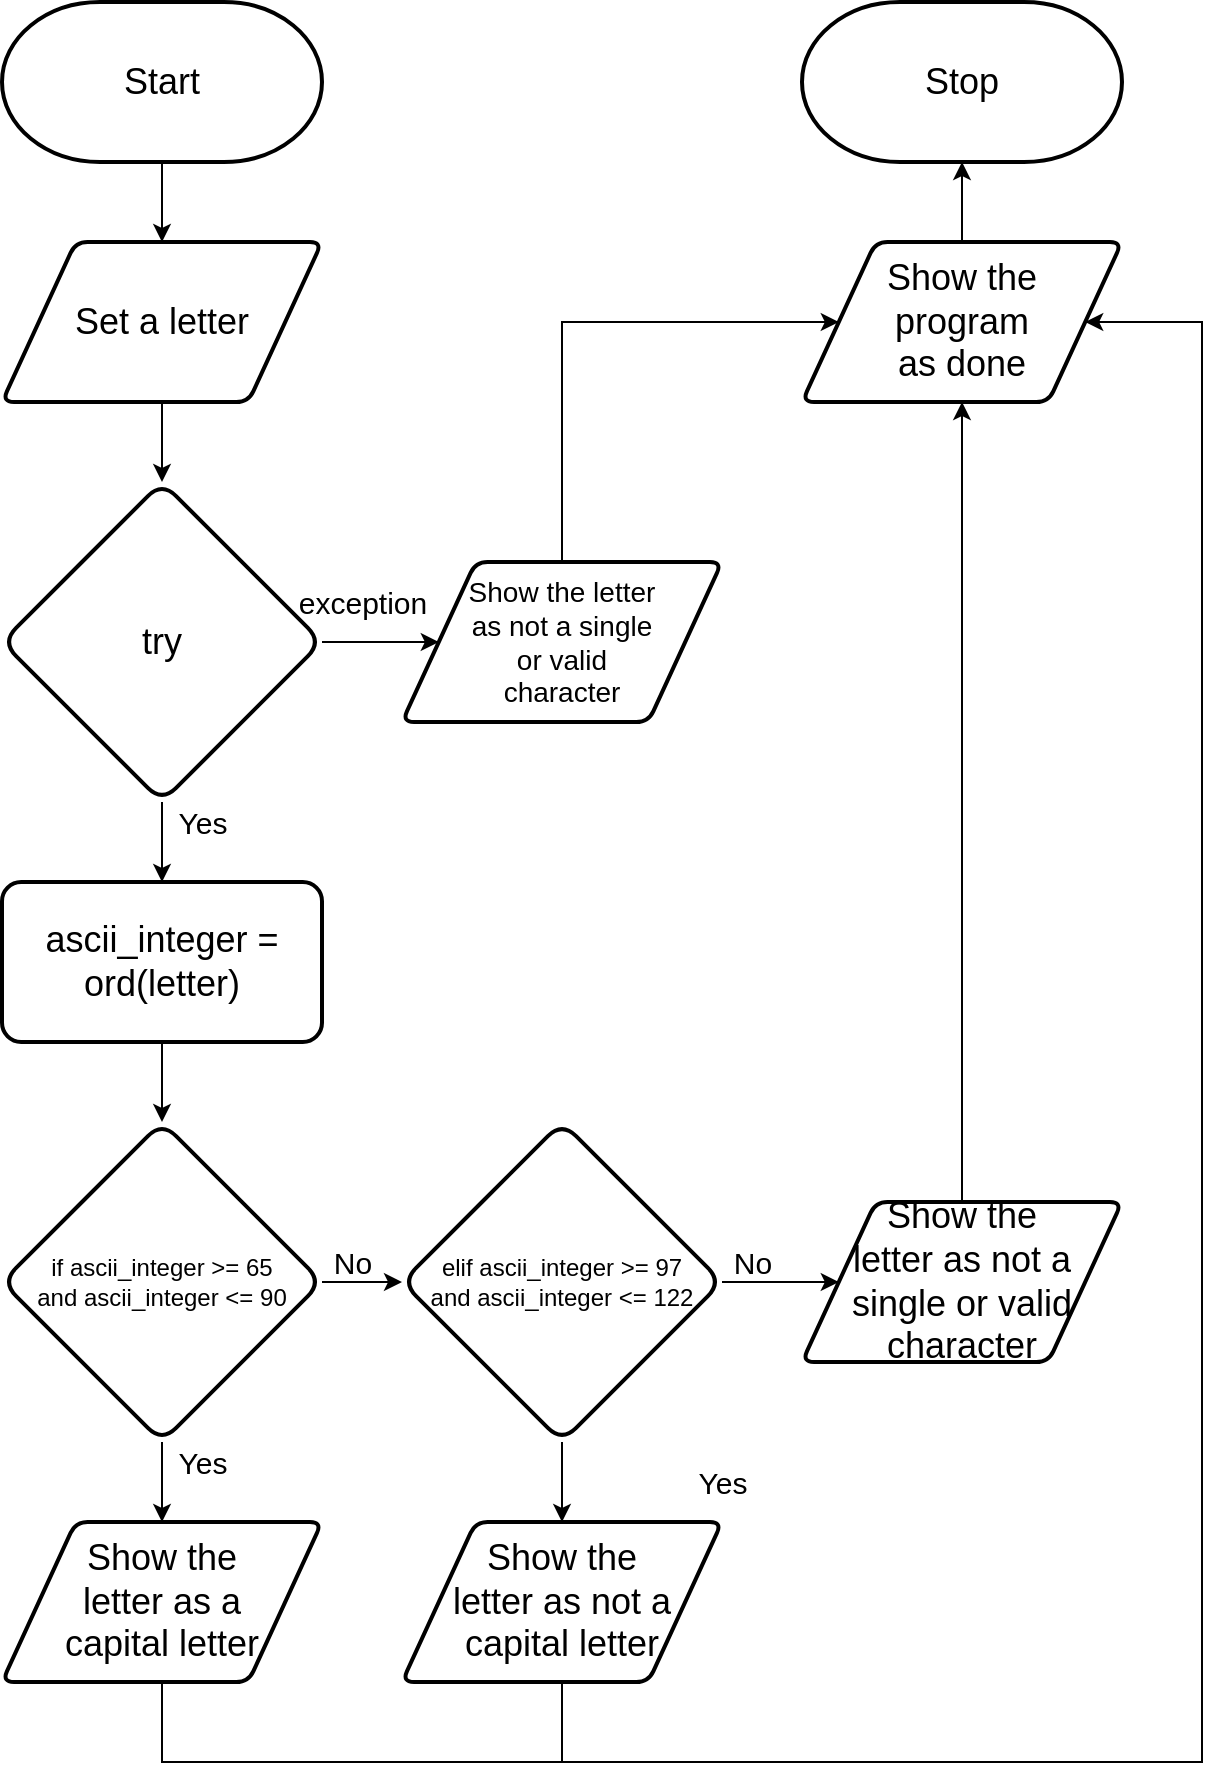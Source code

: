 <mxfile>
    <diagram id="A_tYOe9iZ1WcpGx81PBD" name="Page-1">
        <mxGraphModel dx="1726" dy="1750" grid="1" gridSize="10" guides="1" tooltips="1" connect="1" arrows="1" fold="1" page="1" pageScale="1" pageWidth="827" pageHeight="1169" math="0" shadow="0">
            <root>
                <mxCell id="0"/>
                <mxCell id="1" parent="0"/>
                <mxCell id="91" style="edgeStyle=none;html=1;entryX=0.5;entryY=0;entryDx=0;entryDy=0;" parent="1" source="24" target="90" edge="1">
                    <mxGeometry relative="1" as="geometry"/>
                </mxCell>
                <mxCell id="24" value="&lt;font style=&quot;font-size: 18px&quot;&gt;Start&lt;/font&gt;" style="strokeWidth=2;html=1;shape=mxgraph.flowchart.terminator;whiteSpace=wrap;" parent="1" vertex="1">
                    <mxGeometry width="160" height="80" as="geometry"/>
                </mxCell>
                <mxCell id="25" value="&lt;font style=&quot;font-size: 18px&quot;&gt;Stop&lt;/font&gt;" style="strokeWidth=2;html=1;shape=mxgraph.flowchart.terminator;whiteSpace=wrap;" parent="1" vertex="1">
                    <mxGeometry x="400" width="160" height="80" as="geometry"/>
                </mxCell>
                <mxCell id="29" style="edgeStyle=none;html=1;entryX=0.5;entryY=0;entryDx=0;entryDy=0;fontSize=18;" parent="1" edge="1">
                    <mxGeometry relative="1" as="geometry">
                        <mxPoint x="80" y="440" as="targetPoint"/>
                        <mxPoint x="80" y="400" as="sourcePoint"/>
                    </mxGeometry>
                </mxCell>
                <mxCell id="59" style="edgeStyle=none;html=1;entryX=0.5;entryY=1;entryDx=0;entryDy=0;entryPerimeter=0;fontFamily=Helvetica;fontSize=15;fontColor=default;" parent="1" source="47" target="25" edge="1">
                    <mxGeometry relative="1" as="geometry"/>
                </mxCell>
                <mxCell id="47" value="Show the &lt;br&gt;program &lt;br&gt;as done" style="shape=parallelogram;html=1;strokeWidth=2;perimeter=parallelogramPerimeter;whiteSpace=wrap;rounded=1;arcSize=12;size=0.23;fontSize=18;" parent="1" vertex="1">
                    <mxGeometry x="400" y="120" width="160" height="80" as="geometry"/>
                </mxCell>
                <mxCell id="77" style="edgeStyle=none;html=1;entryX=0.5;entryY=0;entryDx=0;entryDy=0;fontSize=13;" parent="1" edge="1">
                    <mxGeometry relative="1" as="geometry">
                        <mxPoint x="80" y="200" as="sourcePoint"/>
                        <mxPoint x="80" y="240" as="targetPoint"/>
                    </mxGeometry>
                </mxCell>
                <mxCell id="61" style="edgeStyle=none;rounded=0;html=1;entryX=0;entryY=0.5;entryDx=0;entryDy=0;fontFamily=Helvetica;fontSize=15;fontColor=default;strokeColor=default;" parent="1" target="142" edge="1">
                    <mxGeometry relative="1" as="geometry">
                        <mxPoint x="200" y="640" as="targetPoint"/>
                        <mxPoint x="160" y="640" as="sourcePoint"/>
                    </mxGeometry>
                </mxCell>
                <mxCell id="54" value="&lt;font style=&quot;font-size: 15px&quot;&gt;Yes&lt;/font&gt;" style="text;html=1;align=center;verticalAlign=middle;resizable=0;points=[];autosize=1;strokeColor=none;fillColor=none;fontSize=8;fontFamily=Helvetica;fontColor=default;" parent="1" vertex="1">
                    <mxGeometry x="80" y="720" width="40" height="20" as="geometry"/>
                </mxCell>
                <mxCell id="55" value="No" style="text;html=1;align=center;verticalAlign=middle;resizable=0;points=[];autosize=1;strokeColor=none;fillColor=none;fontSize=15;fontFamily=Helvetica;fontColor=default;" parent="1" vertex="1">
                    <mxGeometry x="160" y="620" width="30" height="20" as="geometry"/>
                </mxCell>
                <mxCell id="72" style="edgeStyle=none;rounded=0;html=1;entryX=0.5;entryY=1;entryDx=0;entryDy=0;" parent="1" target="47" edge="1">
                    <mxGeometry relative="1" as="geometry">
                        <mxPoint x="520" y="320" as="targetPoint"/>
                        <mxPoint x="480" y="600" as="sourcePoint"/>
                    </mxGeometry>
                </mxCell>
                <mxCell id="125" style="edgeStyle=none;html=1;" parent="1" source="79" edge="1">
                    <mxGeometry relative="1" as="geometry">
                        <mxPoint x="80" y="760" as="targetPoint"/>
                    </mxGeometry>
                </mxCell>
                <mxCell id="79" value="&lt;font style=&quot;font-size: 12px;&quot;&gt;if ascii_integer &amp;gt;= 65&lt;br style=&quot;font-size: 12px;&quot;&gt;and ascii_integer &amp;lt;= 90&lt;br style=&quot;font-size: 12px;&quot;&gt;&lt;/font&gt;" style="rhombus;whiteSpace=wrap;html=1;rounded=1;fontFamily=Helvetica;fontSize=12;fontColor=default;strokeColor=default;strokeWidth=2;fillColor=default;" parent="1" vertex="1">
                    <mxGeometry y="560" width="160" height="160" as="geometry"/>
                </mxCell>
                <mxCell id="85" style="edgeStyle=none;html=1;entryX=0;entryY=0.5;entryDx=0;entryDy=0;fontSize=13;" parent="1" source="80" target="84" edge="1">
                    <mxGeometry relative="1" as="geometry"/>
                </mxCell>
                <mxCell id="80" value="&lt;font&gt;&lt;font style=&quot;font-size: 18px&quot;&gt;try&lt;/font&gt;&lt;br&gt;&lt;/font&gt;" style="rhombus;whiteSpace=wrap;html=1;rounded=1;fontFamily=Helvetica;fontSize=11;fontColor=default;strokeColor=default;strokeWidth=2;fillColor=default;" parent="1" vertex="1">
                    <mxGeometry y="240" width="160" height="160" as="geometry"/>
                </mxCell>
                <mxCell id="83" value="&lt;font style=&quot;font-size: 15px&quot;&gt;Yes&lt;/font&gt;" style="text;html=1;align=center;verticalAlign=middle;resizable=0;points=[];autosize=1;strokeColor=none;fillColor=none;fontSize=8;fontFamily=Helvetica;fontColor=default;" parent="1" vertex="1">
                    <mxGeometry x="80" y="400" width="40" height="20" as="geometry"/>
                </mxCell>
                <mxCell id="87" style="edgeStyle=none;html=1;entryX=0;entryY=0.5;entryDx=0;entryDy=0;fontSize=13;rounded=0;" parent="1" source="84" target="47" edge="1">
                    <mxGeometry relative="1" as="geometry">
                        <Array as="points">
                            <mxPoint x="280" y="160"/>
                        </Array>
                    </mxGeometry>
                </mxCell>
                <mxCell id="84" value="Show the letter&lt;br&gt;as not a single&lt;br&gt;or valid&lt;br&gt;character" style="shape=parallelogram;html=1;strokeWidth=2;perimeter=parallelogramPerimeter;whiteSpace=wrap;rounded=1;arcSize=12;size=0.23;fontSize=14;" parent="1" vertex="1">
                    <mxGeometry x="200" y="280" width="160" height="80" as="geometry"/>
                </mxCell>
                <mxCell id="86" value="&lt;font style=&quot;font-size: 15px&quot;&gt;exception&lt;/font&gt;" style="text;html=1;align=center;verticalAlign=middle;resizable=0;points=[];autosize=1;strokeColor=none;fillColor=none;fontSize=8;fontFamily=Helvetica;fontColor=default;" parent="1" vertex="1">
                    <mxGeometry x="140" y="290" width="80" height="20" as="geometry"/>
                </mxCell>
                <mxCell id="124" style="edgeStyle=none;html=1;" parent="1" source="88" target="79" edge="1">
                    <mxGeometry relative="1" as="geometry"/>
                </mxCell>
                <mxCell id="88" value="ascii_integer = ord(letter)" style="whiteSpace=wrap;html=1;fontSize=18;strokeWidth=2;rounded=1;arcSize=12;" parent="1" vertex="1">
                    <mxGeometry y="440" width="160" height="80" as="geometry"/>
                </mxCell>
                <mxCell id="90" value="Set a letter" style="shape=parallelogram;html=1;strokeWidth=2;perimeter=parallelogramPerimeter;whiteSpace=wrap;rounded=1;arcSize=12;size=0.23;fontSize=18;" parent="1" vertex="1">
                    <mxGeometry y="120" width="160" height="80" as="geometry"/>
                </mxCell>
                <mxCell id="143" style="edgeStyle=orthogonalEdgeStyle;rounded=0;html=1;entryX=0;entryY=0.5;entryDx=0;entryDy=0;" parent="1" source="142" edge="1">
                    <mxGeometry relative="1" as="geometry">
                        <mxPoint x="418.4" y="640" as="targetPoint"/>
                    </mxGeometry>
                </mxCell>
                <mxCell id="147" style="edgeStyle=orthogonalEdgeStyle;rounded=0;html=1;" parent="1" source="142" target="146" edge="1">
                    <mxGeometry relative="1" as="geometry"/>
                </mxCell>
                <mxCell id="142" value="&lt;font style=&quot;font-size: 12px&quot;&gt;&lt;span style=&quot;font-size: 12px&quot;&gt;elif&amp;nbsp;&lt;/span&gt;ascii_integer &amp;gt;= 97&lt;br&gt;and ascii_integer &amp;lt;= 122&lt;br style=&quot;font-size: 12px&quot;&gt;&lt;/font&gt;" style="rhombus;whiteSpace=wrap;html=1;rounded=1;fontFamily=Helvetica;fontSize=12;fontColor=default;strokeColor=default;strokeWidth=2;fillColor=default;" parent="1" vertex="1">
                    <mxGeometry x="200" y="560" width="160" height="160" as="geometry"/>
                </mxCell>
                <mxCell id="144" value="&lt;font style=&quot;font-size: 15px&quot;&gt;Yes&lt;/font&gt;" style="text;html=1;align=center;verticalAlign=middle;resizable=0;points=[];autosize=1;strokeColor=none;fillColor=none;fontSize=8;fontFamily=Helvetica;fontColor=default;" parent="1" vertex="1">
                    <mxGeometry x="340" y="730" width="40" height="20" as="geometry"/>
                </mxCell>
                <mxCell id="145" value="No" style="text;html=1;align=center;verticalAlign=middle;resizable=0;points=[];autosize=1;strokeColor=none;fillColor=none;fontSize=15;fontFamily=Helvetica;fontColor=default;" parent="1" vertex="1">
                    <mxGeometry x="360" y="620" width="30" height="20" as="geometry"/>
                </mxCell>
                <mxCell id="155" style="edgeStyle=orthogonalEdgeStyle;rounded=0;html=1;fontSize=12;endArrow=none;endFill=0;" edge="1" parent="1" source="146">
                    <mxGeometry relative="1" as="geometry">
                        <mxPoint x="280" y="880" as="targetPoint"/>
                    </mxGeometry>
                </mxCell>
                <mxCell id="146" value="&lt;span style=&quot;font-size: 18px&quot;&gt;Show the&lt;/span&gt;&lt;br style=&quot;font-size: 18px&quot;&gt;&lt;span style=&quot;font-size: 18px&quot;&gt;letter&amp;nbsp;&lt;/span&gt;&lt;span style=&quot;font-size: 18px&quot;&gt;as not a&lt;/span&gt;&lt;br style=&quot;font-size: 18px&quot;&gt;&lt;span style=&quot;font-size: 18px&quot;&gt;capital letter&lt;/span&gt;" style="shape=parallelogram;html=1;strokeWidth=2;perimeter=parallelogramPerimeter;whiteSpace=wrap;rounded=1;arcSize=12;size=0.23;fontSize=14;" parent="1" vertex="1">
                    <mxGeometry x="200" y="760" width="160" height="80" as="geometry"/>
                </mxCell>
                <mxCell id="154" style="edgeStyle=orthogonalEdgeStyle;html=1;entryX=1;entryY=0.5;entryDx=0;entryDy=0;fontSize=12;rounded=0;" edge="1" parent="1" source="151" target="47">
                    <mxGeometry relative="1" as="geometry">
                        <Array as="points">
                            <mxPoint x="80" y="880"/>
                            <mxPoint x="600" y="880"/>
                            <mxPoint x="600" y="160"/>
                        </Array>
                    </mxGeometry>
                </mxCell>
                <mxCell id="151" value="&lt;span style=&quot;font-size: 18px&quot;&gt;Show the&lt;br&gt;letter as a&lt;br&gt;capital letter&lt;/span&gt;" style="shape=parallelogram;html=1;strokeWidth=2;perimeter=parallelogramPerimeter;whiteSpace=wrap;rounded=1;arcSize=12;size=0.23;fontSize=14;" vertex="1" parent="1">
                    <mxGeometry y="760" width="160" height="80" as="geometry"/>
                </mxCell>
                <mxCell id="153" value="&lt;span style=&quot;font-size: 18px&quot;&gt;Show the&lt;/span&gt;&lt;br style=&quot;font-size: 18px&quot;&gt;&lt;span style=&quot;font-size: 18px&quot;&gt;letter&amp;nbsp;&lt;/span&gt;&lt;span style=&quot;font-size: 18px&quot;&gt;as not a&lt;/span&gt;&lt;br style=&quot;font-size: 18px&quot;&gt;&lt;span style=&quot;font-size: 18px&quot;&gt;single or valid character&lt;/span&gt;" style="shape=parallelogram;html=1;strokeWidth=2;perimeter=parallelogramPerimeter;whiteSpace=wrap;rounded=1;arcSize=12;size=0.23;fontSize=14;" vertex="1" parent="1">
                    <mxGeometry x="400" y="600" width="160" height="80" as="geometry"/>
                </mxCell>
            </root>
        </mxGraphModel>
    </diagram>
</mxfile>
